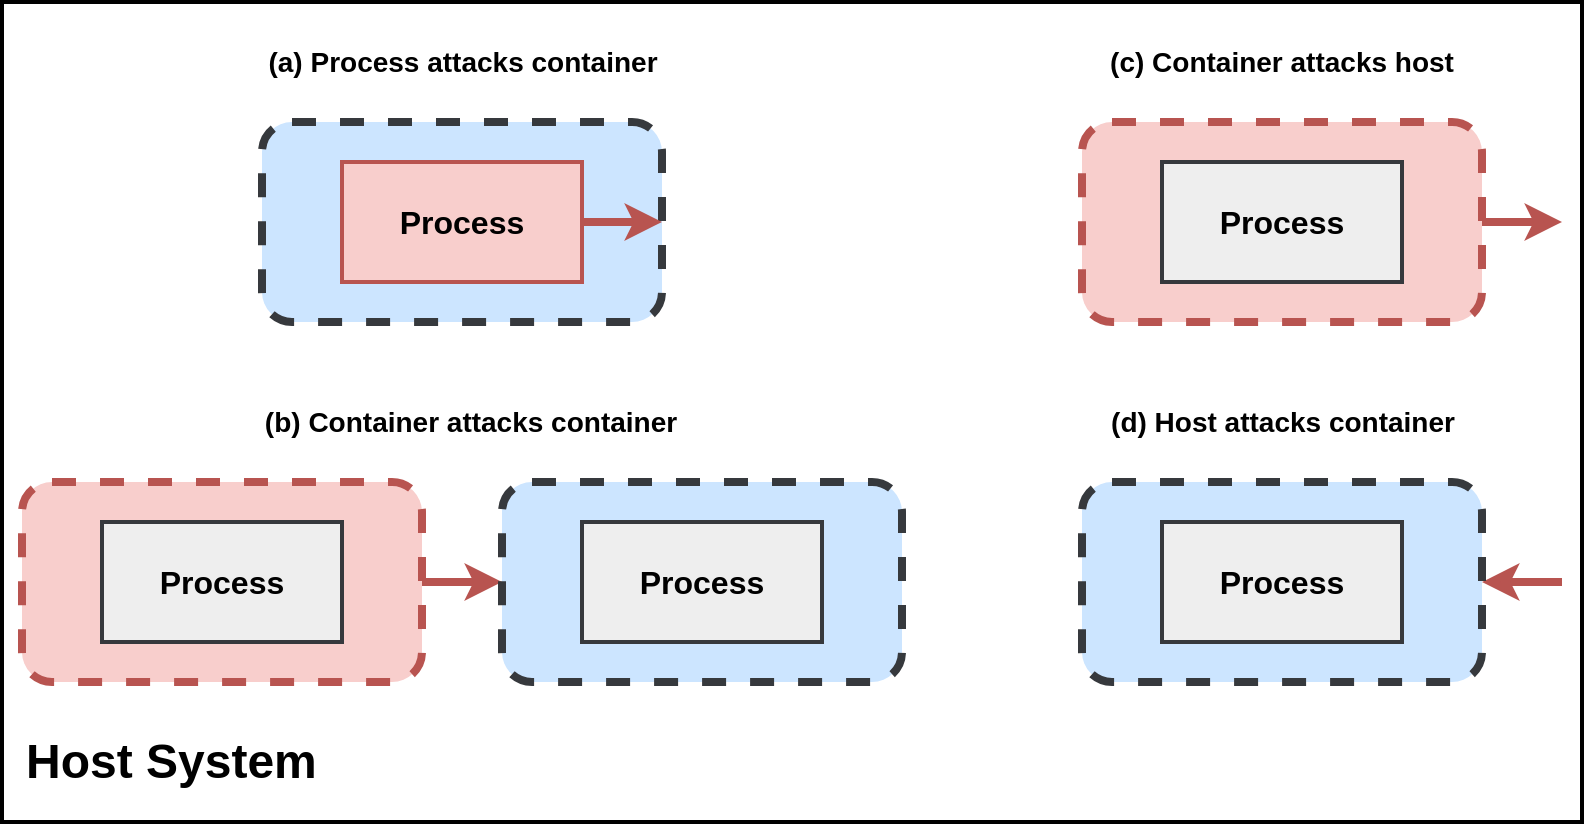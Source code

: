 <mxfile version="13.9.9" type="device"><diagram id="7c4TIPhroYHfAO51qdoW" name="Page-1"><mxGraphModel dx="1902" dy="1075" grid="1" gridSize="10" guides="1" tooltips="1" connect="1" arrows="1" fold="1" page="1" pageScale="1" pageWidth="850" pageHeight="1100" math="0" shadow="0"><root><mxCell id="0"/><mxCell id="1" parent="0"/><mxCell id="wM_MpBFbq49q3jRjNGt7-16" value="" style="rounded=0;whiteSpace=wrap;html=1;strokeWidth=2;fontSize=14;" vertex="1" parent="1"><mxGeometry x="20" y="90" width="790" height="410" as="geometry"/></mxCell><mxCell id="kWHV1q8rjFafsugEG18s-1" value="" style="rounded=1;whiteSpace=wrap;html=1;fillColor=#cce5ff;strokeColor=#36393d;dashed=1;strokeWidth=4;" parent="1" vertex="1"><mxGeometry x="150" y="150" width="200" height="100" as="geometry"/></mxCell><mxCell id="kWHV1q8rjFafsugEG18s-6" style="edgeStyle=orthogonalEdgeStyle;rounded=0;orthogonalLoop=1;jettySize=auto;html=1;exitX=1;exitY=0.5;exitDx=0;exitDy=0;entryX=1;entryY=0.5;entryDx=0;entryDy=0;fontSize=16;strokeWidth=4;fillColor=#f8cecc;strokeColor=#b85450;" parent="1" source="kWHV1q8rjFafsugEG18s-4" target="kWHV1q8rjFafsugEG18s-1" edge="1"><mxGeometry relative="1" as="geometry"><Array as="points"><mxPoint x="340" y="200"/><mxPoint x="340" y="200"/></Array></mxGeometry></mxCell><mxCell id="kWHV1q8rjFafsugEG18s-4" value="Process" style="rounded=0;whiteSpace=wrap;html=1;strokeWidth=2;fillColor=#f8cecc;strokeColor=#b85450;fontStyle=1;fontSize=16;" parent="1" vertex="1"><mxGeometry x="190" y="170" width="120" height="60" as="geometry"/></mxCell><mxCell id="kWHV1q8rjFafsugEG18s-15" style="edgeStyle=orthogonalEdgeStyle;rounded=0;orthogonalLoop=1;jettySize=auto;html=1;exitX=1;exitY=0.5;exitDx=0;exitDy=0;strokeWidth=4;fontSize=16;fillColor=#f8cecc;strokeColor=#b85450;" parent="1" source="kWHV1q8rjFafsugEG18s-7" target="kWHV1q8rjFafsugEG18s-11" edge="1"><mxGeometry relative="1" as="geometry"/></mxCell><mxCell id="kWHV1q8rjFafsugEG18s-7" value="" style="rounded=1;whiteSpace=wrap;html=1;fillColor=#f8cecc;strokeColor=#b85450;dashed=1;strokeWidth=4;" parent="1" vertex="1"><mxGeometry x="30" y="330" width="200" height="100" as="geometry"/></mxCell><mxCell id="kWHV1q8rjFafsugEG18s-9" value="Process" style="rounded=0;whiteSpace=wrap;html=1;strokeWidth=2;fillColor=#eeeeee;strokeColor=#36393d;fontStyle=1;fontSize=16;" parent="1" vertex="1"><mxGeometry x="70" y="350" width="120" height="60" as="geometry"/></mxCell><mxCell id="kWHV1q8rjFafsugEG18s-11" value="" style="rounded=1;whiteSpace=wrap;html=1;fillColor=#cce5ff;strokeColor=#36393d;dashed=1;strokeWidth=4;" parent="1" vertex="1"><mxGeometry x="270" y="330" width="200" height="100" as="geometry"/></mxCell><mxCell id="kWHV1q8rjFafsugEG18s-13" value="Process" style="rounded=0;whiteSpace=wrap;html=1;strokeWidth=2;fillColor=#eeeeee;strokeColor=#36393d;fontStyle=1;fontSize=16;" parent="1" vertex="1"><mxGeometry x="310" y="350" width="120" height="60" as="geometry"/></mxCell><mxCell id="kWHV1q8rjFafsugEG18s-22" style="edgeStyle=orthogonalEdgeStyle;rounded=0;orthogonalLoop=1;jettySize=auto;html=1;exitX=1;exitY=0.5;exitDx=0;exitDy=0;strokeWidth=4;fontSize=14;fillColor=#f8cecc;strokeColor=#b85450;" parent="1" source="kWHV1q8rjFafsugEG18s-16" edge="1"><mxGeometry relative="1" as="geometry"><mxPoint x="800" y="200" as="targetPoint"/></mxGeometry></mxCell><mxCell id="kWHV1q8rjFafsugEG18s-16" value="" style="rounded=1;whiteSpace=wrap;html=1;fillColor=#f8cecc;strokeColor=#b85450;dashed=1;strokeWidth=4;" parent="1" vertex="1"><mxGeometry x="560" y="150" width="200" height="100" as="geometry"/></mxCell><mxCell id="kWHV1q8rjFafsugEG18s-18" value="Process" style="rounded=0;whiteSpace=wrap;html=1;strokeWidth=2;fillColor=#eeeeee;strokeColor=#36393d;fontStyle=1;fontSize=16;" parent="1" vertex="1"><mxGeometry x="600" y="170" width="120" height="60" as="geometry"/></mxCell><mxCell id="czPPwCOZuKTDHU0YI9Gn-6" style="edgeStyle=orthogonalEdgeStyle;rounded=0;orthogonalLoop=1;jettySize=auto;html=1;exitX=1;exitY=0.5;exitDx=0;exitDy=0;strokeWidth=4;fontSize=14;fillColor=#f8cecc;strokeColor=#b85450;startArrow=classic;startFill=1;endArrow=none;endFill=0;" parent="1" source="czPPwCOZuKTDHU0YI9Gn-7" edge="1"><mxGeometry relative="1" as="geometry"><mxPoint x="800" y="380" as="targetPoint"/></mxGeometry></mxCell><mxCell id="czPPwCOZuKTDHU0YI9Gn-7" value="" style="rounded=1;whiteSpace=wrap;html=1;fillColor=#cce5ff;strokeColor=#36393d;dashed=1;strokeWidth=4;" parent="1" vertex="1"><mxGeometry x="560" y="330" width="200" height="100" as="geometry"/></mxCell><mxCell id="czPPwCOZuKTDHU0YI9Gn-8" value="Process" style="rounded=0;whiteSpace=wrap;html=1;strokeWidth=2;fillColor=#eeeeee;strokeColor=#36393d;fontStyle=1;fontSize=16;" parent="1" vertex="1"><mxGeometry x="600" y="350" width="120" height="60" as="geometry"/></mxCell><mxCell id="wM_MpBFbq49q3jRjNGt7-12" value="(a) Process attacks container" style="text;html=1;strokeColor=none;fillColor=none;align=center;verticalAlign=middle;whiteSpace=wrap;rounded=0;fontSize=14;fontStyle=1" vertex="1" parent="1"><mxGeometry x="147.5" y="110" width="205" height="20" as="geometry"/></mxCell><mxCell id="wM_MpBFbq49q3jRjNGt7-13" value="(c) Container attacks host" style="text;html=1;strokeColor=none;fillColor=none;align=center;verticalAlign=middle;whiteSpace=wrap;rounded=0;fontSize=14;fontStyle=1" vertex="1" parent="1"><mxGeometry x="570" y="110" width="180" height="20" as="geometry"/></mxCell><mxCell id="wM_MpBFbq49q3jRjNGt7-14" value="(b) Container attacks container" style="text;html=1;strokeColor=none;fillColor=none;align=center;verticalAlign=middle;whiteSpace=wrap;rounded=0;fontSize=14;fontStyle=1" vertex="1" parent="1"><mxGeometry x="147.5" y="290" width="212.5" height="20" as="geometry"/></mxCell><mxCell id="wM_MpBFbq49q3jRjNGt7-15" value="(d) Host attacks container" style="text;html=1;strokeColor=none;fillColor=none;align=center;verticalAlign=middle;whiteSpace=wrap;rounded=0;fontSize=14;fontStyle=1" vertex="1" parent="1"><mxGeometry x="557.5" y="290" width="205" height="20" as="geometry"/></mxCell><mxCell id="wM_MpBFbq49q3jRjNGt7-17" value="Host System" style="text;strokeColor=none;fillColor=none;html=1;fontSize=24;fontStyle=1;verticalAlign=middle;align=left;opacity=80;" vertex="1" parent="1"><mxGeometry x="30" y="450" width="100" height="40" as="geometry"/></mxCell></root></mxGraphModel></diagram></mxfile>